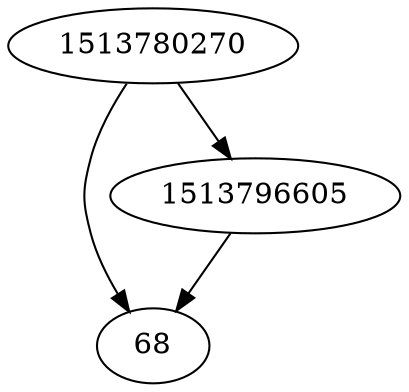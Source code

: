 strict digraph  {
68;
1513796605;
1513780270;
1513796605 -> 68;
1513780270 -> 68;
1513780270 -> 1513796605;
}
